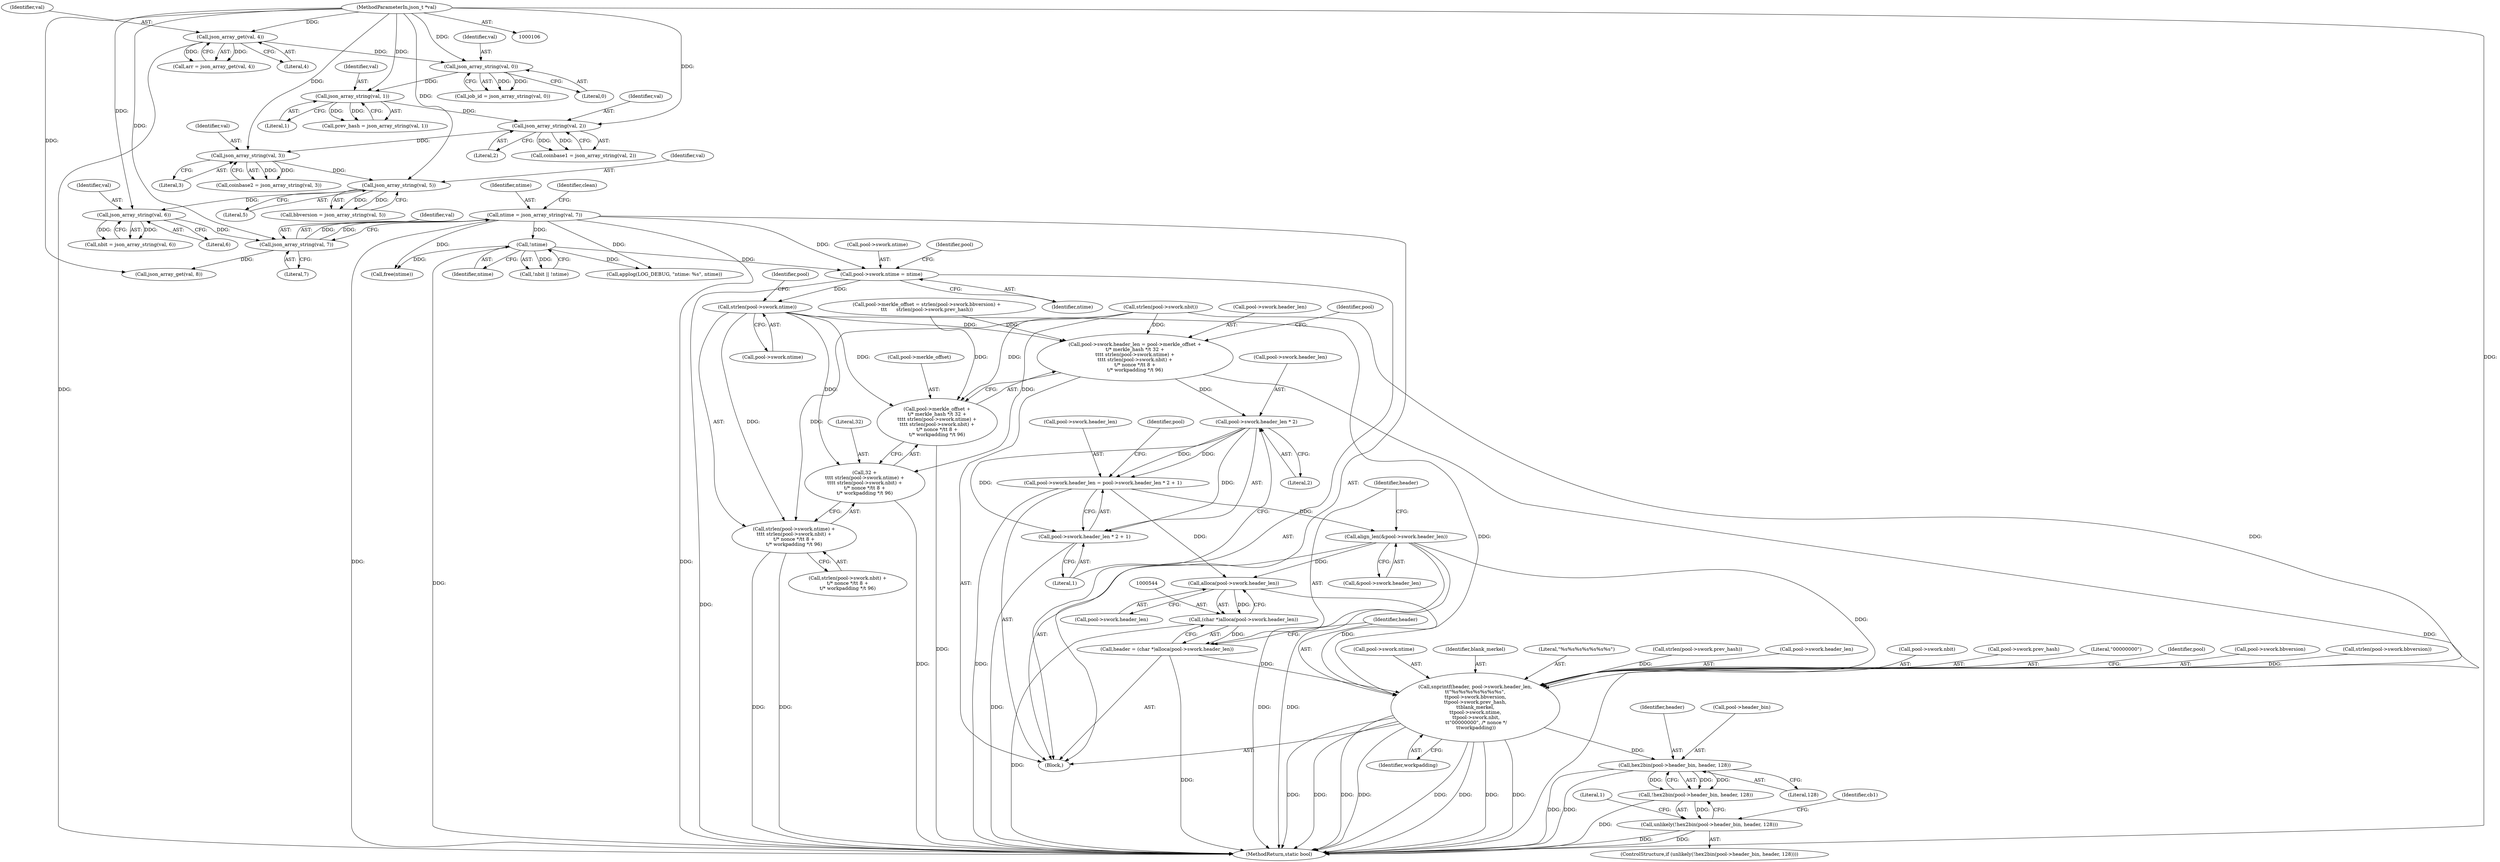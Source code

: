 digraph "0_sgminer_910c36089940e81fb85c65b8e63dcd2fac71470c@API" {
"1000498" [label="(Call,strlen(pool->swork.ntime))"];
"1000315" [label="(Call,pool->swork.ntime = ntime)"];
"1000208" [label="(Call,!ntime)"];
"1000178" [label="(Call,ntime = json_array_string(val, 7))"];
"1000180" [label="(Call,json_array_string(val, 7))"];
"1000175" [label="(Call,json_array_string(val, 6))"];
"1000170" [label="(Call,json_array_string(val, 5))"];
"1000165" [label="(Call,json_array_string(val, 3))"];
"1000160" [label="(Call,json_array_string(val, 2))"];
"1000155" [label="(Call,json_array_string(val, 1))"];
"1000150" [label="(Call,json_array_string(val, 0))"];
"1000133" [label="(Call,json_array_get(val, 4))"];
"1000108" [label="(MethodParameterIn,json_t *val)"];
"1000485" [label="(Call,pool->swork.header_len = pool->merkle_offset +\n\t/* merkle_hash */\t 32 +\n\t\t\t\t strlen(pool->swork.ntime) +\n\t\t\t\t strlen(pool->swork.nbit) +\n\t/* nonce */\t\t 8 +\n\t/* workpadding */\t 96)"];
"1000526" [label="(Call,pool->swork.header_len * 2)"];
"1000519" [label="(Call,pool->swork.header_len = pool->swork.header_len * 2 + 1)"];
"1000534" [label="(Call,align_len(&pool->swork.header_len))"];
"1000545" [label="(Call,alloca(pool->swork.header_len))"];
"1000543" [label="(Call,(char *)alloca(pool->swork.header_len))"];
"1000541" [label="(Call,header = (char *)alloca(pool->swork.header_len))"];
"1000551" [label="(Call,snprintf(header, pool->swork.header_len,\n\t\t\"%s%s%s%s%s%s%s\",\n\t\tpool->swork.bbversion,\n\t\tpool->swork.prev_hash,\n\t\tblank_merkel,\n\t\tpool->swork.ntime,\n \t\tpool->swork.nbit,\n \t\t\"00000000\", /* nonce */\n \t\tworkpadding))"];
"1000585" [label="(Call,hex2bin(pool->header_bin, header, 128))"];
"1000584" [label="(Call,!hex2bin(pool->header_bin, header, 128))"];
"1000583" [label="(Call,unlikely(!hex2bin(pool->header_bin, header, 128)))"];
"1000525" [label="(Call,pool->swork.header_len * 2 + 1)"];
"1000491" [label="(Call,pool->merkle_offset +\n\t/* merkle_hash */\t 32 +\n\t\t\t\t strlen(pool->swork.ntime) +\n\t\t\t\t strlen(pool->swork.nbit) +\n\t/* nonce */\t\t 8 +\n\t/* workpadding */\t 96)"];
"1000495" [label="(Call,32 +\n\t\t\t\t strlen(pool->swork.ntime) +\n\t\t\t\t strlen(pool->swork.nbit) +\n\t/* nonce */\t\t 8 +\n\t/* workpadding */\t 96)"];
"1000497" [label="(Call,strlen(pool->swork.ntime) +\n\t\t\t\t strlen(pool->swork.nbit) +\n\t/* nonce */\t\t 8 +\n\t/* workpadding */\t 96)"];
"1000205" [label="(Call,!nbit || !ntime)"];
"1000592" [label="(Literal,1)"];
"1000148" [label="(Call,job_id = json_array_string(val, 0))"];
"1000570" [label="(Call,pool->swork.ntime)"];
"1000315" [label="(Call,pool->swork.ntime = ntime)"];
"1000316" [label="(Call,pool->swork.ntime)"];
"1000499" [label="(Call,pool->swork.ntime)"];
"1000155" [label="(Call,json_array_string(val, 1))"];
"1000542" [label="(Identifier,header)"];
"1000108" [label="(MethodParameterIn,json_t *val)"];
"1000543" [label="(Call,(char *)alloca(pool->swork.header_len))"];
"1000152" [label="(Literal,0)"];
"1000497" [label="(Call,strlen(pool->swork.ntime) +\n\t\t\t\t strlen(pool->swork.nbit) +\n\t/* nonce */\t\t 8 +\n\t/* workpadding */\t 96)"];
"1000584" [label="(Call,!hex2bin(pool->header_bin, header, 128))"];
"1000569" [label="(Identifier,blank_merkel)"];
"1000595" [label="(Identifier,cb1)"];
"1000161" [label="(Identifier,val)"];
"1000535" [label="(Call,&pool->swork.header_len)"];
"1000186" [label="(Call,json_array_get(val, 8))"];
"1000177" [label="(Literal,6)"];
"1000131" [label="(Call,arr = json_array_get(val, 4))"];
"1000525" [label="(Call,pool->swork.header_len * 2 + 1)"];
"1000498" [label="(Call,strlen(pool->swork.ntime))"];
"1000167" [label="(Literal,3)"];
"1000157" [label="(Literal,1)"];
"1000532" [label="(Literal,2)"];
"1000172" [label="(Literal,5)"];
"1000581" [label="(Identifier,workpadding)"];
"1000558" [label="(Literal,\"%s%s%s%s%s%s%s\")"];
"1000589" [label="(Identifier,header)"];
"1000321" [label="(Identifier,ntime)"];
"1000182" [label="(Literal,7)"];
"1000176" [label="(Identifier,val)"];
"1000526" [label="(Call,pool->swork.header_len * 2)"];
"1000496" [label="(Literal,32)"];
"1000527" [label="(Call,pool->swork.header_len)"];
"1000491" [label="(Call,pool->merkle_offset +\n\t/* merkle_hash */\t 32 +\n\t\t\t\t strlen(pool->swork.ntime) +\n\t\t\t\t strlen(pool->swork.nbit) +\n\t/* nonce */\t\t 8 +\n\t/* workpadding */\t 96)"];
"1000551" [label="(Call,snprintf(header, pool->swork.header_len,\n\t\t\"%s%s%s%s%s%s%s\",\n\t\tpool->swork.bbversion,\n\t\tpool->swork.prev_hash,\n\t\tblank_merkel,\n\t\tpool->swork.ntime,\n \t\tpool->swork.nbit,\n \t\t\"00000000\", /* nonce */\n \t\tworkpadding))"];
"1000171" [label="(Identifier,val)"];
"1000162" [label="(Literal,2)"];
"1000590" [label="(Literal,128)"];
"1000153" [label="(Call,prev_hash = json_array_string(val, 1))"];
"1000150" [label="(Call,json_array_string(val, 0))"];
"1000160" [label="(Call,json_array_string(val, 2))"];
"1000165" [label="(Call,json_array_string(val, 3))"];
"1000585" [label="(Call,hex2bin(pool->header_bin, header, 128))"];
"1000168" [label="(Call,bbversion = json_array_string(val, 5))"];
"1000479" [label="(Call,strlen(pool->swork.prev_hash))"];
"1000553" [label="(Call,pool->swork.header_len)"];
"1000721" [label="(Call,applog(LOG_DEBUG, \"ntime: %s\", ntime))"];
"1000552" [label="(Identifier,header)"];
"1000533" [label="(Literal,1)"];
"1000486" [label="(Call,pool->swork.header_len)"];
"1000325" [label="(Identifier,pool)"];
"1000485" [label="(Call,pool->swork.header_len = pool->merkle_offset +\n\t/* merkle_hash */\t 32 +\n\t\t\t\t strlen(pool->swork.ntime) +\n\t\t\t\t strlen(pool->swork.nbit) +\n\t/* nonce */\t\t 8 +\n\t/* workpadding */\t 96)"];
"1000508" [label="(Identifier,pool)"];
"1000520" [label="(Call,pool->swork.header_len)"];
"1000170" [label="(Call,json_array_string(val, 5))"];
"1000237" [label="(Call,free(ntime))"];
"1000583" [label="(Call,unlikely(!hex2bin(pool->header_bin, header, 128)))"];
"1000541" [label="(Call,header = (char *)alloca(pool->swork.header_len))"];
"1000209" [label="(Identifier,ntime)"];
"1000575" [label="(Call,pool->swork.nbit)"];
"1000180" [label="(Call,json_array_string(val, 7))"];
"1000181" [label="(Identifier,val)"];
"1000546" [label="(Call,pool->swork.header_len)"];
"1000173" [label="(Call,nbit = json_array_string(val, 6))"];
"1000564" [label="(Call,pool->swork.prev_hash)"];
"1000586" [label="(Call,pool->header_bin)"];
"1000495" [label="(Call,32 +\n\t\t\t\t strlen(pool->swork.ntime) +\n\t\t\t\t strlen(pool->swork.nbit) +\n\t/* nonce */\t\t 8 +\n\t/* workpadding */\t 96)"];
"1000158" [label="(Call,coinbase1 = json_array_string(val, 2))"];
"1000580" [label="(Literal,\"00000000\")"];
"1000468" [label="(Call,pool->merkle_offset = strlen(pool->swork.bbversion) +\n\t\t\t      strlen(pool->swork.prev_hash))"];
"1000519" [label="(Call,pool->swork.header_len = pool->swork.header_len * 2 + 1)"];
"1000135" [label="(Literal,4)"];
"1000587" [label="(Identifier,pool)"];
"1000175" [label="(Call,json_array_string(val, 6))"];
"1000208" [label="(Call,!ntime)"];
"1000516" [label="(Identifier,pool)"];
"1000559" [label="(Call,pool->swork.bbversion)"];
"1000163" [label="(Call,coinbase2 = json_array_string(val, 3))"];
"1000109" [label="(Block,)"];
"1000504" [label="(Call,strlen(pool->swork.nbit) +\n\t/* nonce */\t\t 8 +\n\t/* workpadding */\t 96)"];
"1000179" [label="(Identifier,ntime)"];
"1000166" [label="(Identifier,val)"];
"1000538" [label="(Identifier,pool)"];
"1000178" [label="(Call,ntime = json_array_string(val, 7))"];
"1000545" [label="(Call,alloca(pool->swork.header_len))"];
"1000151" [label="(Identifier,val)"];
"1000473" [label="(Call,strlen(pool->swork.bbversion))"];
"1000534" [label="(Call,align_len(&pool->swork.header_len))"];
"1000505" [label="(Call,strlen(pool->swork.nbit))"];
"1000156" [label="(Identifier,val)"];
"1000492" [label="(Call,pool->merkle_offset)"];
"1000184" [label="(Identifier,clean)"];
"1000759" [label="(MethodReturn,static bool)"];
"1000133" [label="(Call,json_array_get(val, 4))"];
"1000134" [label="(Identifier,val)"];
"1000582" [label="(ControlStructure,if (unlikely(!hex2bin(pool->header_bin, header, 128))))"];
"1000498" -> "1000497"  [label="AST: "];
"1000498" -> "1000499"  [label="CFG: "];
"1000499" -> "1000498"  [label="AST: "];
"1000508" -> "1000498"  [label="CFG: "];
"1000498" -> "1000485"  [label="DDG: "];
"1000498" -> "1000491"  [label="DDG: "];
"1000498" -> "1000495"  [label="DDG: "];
"1000498" -> "1000497"  [label="DDG: "];
"1000315" -> "1000498"  [label="DDG: "];
"1000498" -> "1000551"  [label="DDG: "];
"1000315" -> "1000109"  [label="AST: "];
"1000315" -> "1000321"  [label="CFG: "];
"1000316" -> "1000315"  [label="AST: "];
"1000321" -> "1000315"  [label="AST: "];
"1000325" -> "1000315"  [label="CFG: "];
"1000315" -> "1000759"  [label="DDG: "];
"1000208" -> "1000315"  [label="DDG: "];
"1000178" -> "1000315"  [label="DDG: "];
"1000208" -> "1000205"  [label="AST: "];
"1000208" -> "1000209"  [label="CFG: "];
"1000209" -> "1000208"  [label="AST: "];
"1000205" -> "1000208"  [label="CFG: "];
"1000208" -> "1000759"  [label="DDG: "];
"1000208" -> "1000205"  [label="DDG: "];
"1000178" -> "1000208"  [label="DDG: "];
"1000208" -> "1000237"  [label="DDG: "];
"1000208" -> "1000721"  [label="DDG: "];
"1000178" -> "1000109"  [label="AST: "];
"1000178" -> "1000180"  [label="CFG: "];
"1000179" -> "1000178"  [label="AST: "];
"1000180" -> "1000178"  [label="AST: "];
"1000184" -> "1000178"  [label="CFG: "];
"1000178" -> "1000759"  [label="DDG: "];
"1000178" -> "1000759"  [label="DDG: "];
"1000180" -> "1000178"  [label="DDG: "];
"1000180" -> "1000178"  [label="DDG: "];
"1000178" -> "1000237"  [label="DDG: "];
"1000178" -> "1000721"  [label="DDG: "];
"1000180" -> "1000182"  [label="CFG: "];
"1000181" -> "1000180"  [label="AST: "];
"1000182" -> "1000180"  [label="AST: "];
"1000175" -> "1000180"  [label="DDG: "];
"1000108" -> "1000180"  [label="DDG: "];
"1000180" -> "1000186"  [label="DDG: "];
"1000175" -> "1000173"  [label="AST: "];
"1000175" -> "1000177"  [label="CFG: "];
"1000176" -> "1000175"  [label="AST: "];
"1000177" -> "1000175"  [label="AST: "];
"1000173" -> "1000175"  [label="CFG: "];
"1000175" -> "1000173"  [label="DDG: "];
"1000175" -> "1000173"  [label="DDG: "];
"1000170" -> "1000175"  [label="DDG: "];
"1000108" -> "1000175"  [label="DDG: "];
"1000170" -> "1000168"  [label="AST: "];
"1000170" -> "1000172"  [label="CFG: "];
"1000171" -> "1000170"  [label="AST: "];
"1000172" -> "1000170"  [label="AST: "];
"1000168" -> "1000170"  [label="CFG: "];
"1000170" -> "1000168"  [label="DDG: "];
"1000170" -> "1000168"  [label="DDG: "];
"1000165" -> "1000170"  [label="DDG: "];
"1000108" -> "1000170"  [label="DDG: "];
"1000165" -> "1000163"  [label="AST: "];
"1000165" -> "1000167"  [label="CFG: "];
"1000166" -> "1000165"  [label="AST: "];
"1000167" -> "1000165"  [label="AST: "];
"1000163" -> "1000165"  [label="CFG: "];
"1000165" -> "1000163"  [label="DDG: "];
"1000165" -> "1000163"  [label="DDG: "];
"1000160" -> "1000165"  [label="DDG: "];
"1000108" -> "1000165"  [label="DDG: "];
"1000160" -> "1000158"  [label="AST: "];
"1000160" -> "1000162"  [label="CFG: "];
"1000161" -> "1000160"  [label="AST: "];
"1000162" -> "1000160"  [label="AST: "];
"1000158" -> "1000160"  [label="CFG: "];
"1000160" -> "1000158"  [label="DDG: "];
"1000160" -> "1000158"  [label="DDG: "];
"1000155" -> "1000160"  [label="DDG: "];
"1000108" -> "1000160"  [label="DDG: "];
"1000155" -> "1000153"  [label="AST: "];
"1000155" -> "1000157"  [label="CFG: "];
"1000156" -> "1000155"  [label="AST: "];
"1000157" -> "1000155"  [label="AST: "];
"1000153" -> "1000155"  [label="CFG: "];
"1000155" -> "1000153"  [label="DDG: "];
"1000155" -> "1000153"  [label="DDG: "];
"1000150" -> "1000155"  [label="DDG: "];
"1000108" -> "1000155"  [label="DDG: "];
"1000150" -> "1000148"  [label="AST: "];
"1000150" -> "1000152"  [label="CFG: "];
"1000151" -> "1000150"  [label="AST: "];
"1000152" -> "1000150"  [label="AST: "];
"1000148" -> "1000150"  [label="CFG: "];
"1000150" -> "1000148"  [label="DDG: "];
"1000150" -> "1000148"  [label="DDG: "];
"1000133" -> "1000150"  [label="DDG: "];
"1000108" -> "1000150"  [label="DDG: "];
"1000133" -> "1000131"  [label="AST: "];
"1000133" -> "1000135"  [label="CFG: "];
"1000134" -> "1000133"  [label="AST: "];
"1000135" -> "1000133"  [label="AST: "];
"1000131" -> "1000133"  [label="CFG: "];
"1000133" -> "1000759"  [label="DDG: "];
"1000133" -> "1000131"  [label="DDG: "];
"1000133" -> "1000131"  [label="DDG: "];
"1000108" -> "1000133"  [label="DDG: "];
"1000108" -> "1000106"  [label="AST: "];
"1000108" -> "1000759"  [label="DDG: "];
"1000108" -> "1000186"  [label="DDG: "];
"1000485" -> "1000109"  [label="AST: "];
"1000485" -> "1000491"  [label="CFG: "];
"1000486" -> "1000485"  [label="AST: "];
"1000491" -> "1000485"  [label="AST: "];
"1000516" -> "1000485"  [label="CFG: "];
"1000485" -> "1000759"  [label="DDG: "];
"1000468" -> "1000485"  [label="DDG: "];
"1000505" -> "1000485"  [label="DDG: "];
"1000485" -> "1000526"  [label="DDG: "];
"1000526" -> "1000525"  [label="AST: "];
"1000526" -> "1000532"  [label="CFG: "];
"1000527" -> "1000526"  [label="AST: "];
"1000532" -> "1000526"  [label="AST: "];
"1000533" -> "1000526"  [label="CFG: "];
"1000526" -> "1000519"  [label="DDG: "];
"1000526" -> "1000519"  [label="DDG: "];
"1000526" -> "1000525"  [label="DDG: "];
"1000526" -> "1000525"  [label="DDG: "];
"1000519" -> "1000109"  [label="AST: "];
"1000519" -> "1000525"  [label="CFG: "];
"1000520" -> "1000519"  [label="AST: "];
"1000525" -> "1000519"  [label="AST: "];
"1000538" -> "1000519"  [label="CFG: "];
"1000519" -> "1000759"  [label="DDG: "];
"1000519" -> "1000534"  [label="DDG: "];
"1000519" -> "1000545"  [label="DDG: "];
"1000534" -> "1000109"  [label="AST: "];
"1000534" -> "1000535"  [label="CFG: "];
"1000535" -> "1000534"  [label="AST: "];
"1000542" -> "1000534"  [label="CFG: "];
"1000534" -> "1000759"  [label="DDG: "];
"1000534" -> "1000759"  [label="DDG: "];
"1000534" -> "1000545"  [label="DDG: "];
"1000534" -> "1000551"  [label="DDG: "];
"1000545" -> "1000543"  [label="AST: "];
"1000545" -> "1000546"  [label="CFG: "];
"1000546" -> "1000545"  [label="AST: "];
"1000543" -> "1000545"  [label="CFG: "];
"1000545" -> "1000543"  [label="DDG: "];
"1000545" -> "1000551"  [label="DDG: "];
"1000543" -> "1000541"  [label="AST: "];
"1000544" -> "1000543"  [label="AST: "];
"1000541" -> "1000543"  [label="CFG: "];
"1000543" -> "1000759"  [label="DDG: "];
"1000543" -> "1000541"  [label="DDG: "];
"1000541" -> "1000109"  [label="AST: "];
"1000542" -> "1000541"  [label="AST: "];
"1000552" -> "1000541"  [label="CFG: "];
"1000541" -> "1000759"  [label="DDG: "];
"1000541" -> "1000551"  [label="DDG: "];
"1000551" -> "1000109"  [label="AST: "];
"1000551" -> "1000581"  [label="CFG: "];
"1000552" -> "1000551"  [label="AST: "];
"1000553" -> "1000551"  [label="AST: "];
"1000558" -> "1000551"  [label="AST: "];
"1000559" -> "1000551"  [label="AST: "];
"1000564" -> "1000551"  [label="AST: "];
"1000569" -> "1000551"  [label="AST: "];
"1000570" -> "1000551"  [label="AST: "];
"1000575" -> "1000551"  [label="AST: "];
"1000580" -> "1000551"  [label="AST: "];
"1000581" -> "1000551"  [label="AST: "];
"1000587" -> "1000551"  [label="CFG: "];
"1000551" -> "1000759"  [label="DDG: "];
"1000551" -> "1000759"  [label="DDG: "];
"1000551" -> "1000759"  [label="DDG: "];
"1000551" -> "1000759"  [label="DDG: "];
"1000551" -> "1000759"  [label="DDG: "];
"1000551" -> "1000759"  [label="DDG: "];
"1000551" -> "1000759"  [label="DDG: "];
"1000551" -> "1000759"  [label="DDG: "];
"1000473" -> "1000551"  [label="DDG: "];
"1000479" -> "1000551"  [label="DDG: "];
"1000505" -> "1000551"  [label="DDG: "];
"1000551" -> "1000585"  [label="DDG: "];
"1000585" -> "1000584"  [label="AST: "];
"1000585" -> "1000590"  [label="CFG: "];
"1000586" -> "1000585"  [label="AST: "];
"1000589" -> "1000585"  [label="AST: "];
"1000590" -> "1000585"  [label="AST: "];
"1000584" -> "1000585"  [label="CFG: "];
"1000585" -> "1000759"  [label="DDG: "];
"1000585" -> "1000759"  [label="DDG: "];
"1000585" -> "1000584"  [label="DDG: "];
"1000585" -> "1000584"  [label="DDG: "];
"1000585" -> "1000584"  [label="DDG: "];
"1000584" -> "1000583"  [label="AST: "];
"1000583" -> "1000584"  [label="CFG: "];
"1000584" -> "1000759"  [label="DDG: "];
"1000584" -> "1000583"  [label="DDG: "];
"1000583" -> "1000582"  [label="AST: "];
"1000592" -> "1000583"  [label="CFG: "];
"1000595" -> "1000583"  [label="CFG: "];
"1000583" -> "1000759"  [label="DDG: "];
"1000583" -> "1000759"  [label="DDG: "];
"1000525" -> "1000533"  [label="CFG: "];
"1000533" -> "1000525"  [label="AST: "];
"1000525" -> "1000759"  [label="DDG: "];
"1000491" -> "1000495"  [label="CFG: "];
"1000492" -> "1000491"  [label="AST: "];
"1000495" -> "1000491"  [label="AST: "];
"1000491" -> "1000759"  [label="DDG: "];
"1000468" -> "1000491"  [label="DDG: "];
"1000505" -> "1000491"  [label="DDG: "];
"1000495" -> "1000497"  [label="CFG: "];
"1000496" -> "1000495"  [label="AST: "];
"1000497" -> "1000495"  [label="AST: "];
"1000495" -> "1000759"  [label="DDG: "];
"1000505" -> "1000495"  [label="DDG: "];
"1000497" -> "1000504"  [label="CFG: "];
"1000504" -> "1000497"  [label="AST: "];
"1000497" -> "1000759"  [label="DDG: "];
"1000497" -> "1000759"  [label="DDG: "];
"1000505" -> "1000497"  [label="DDG: "];
}
